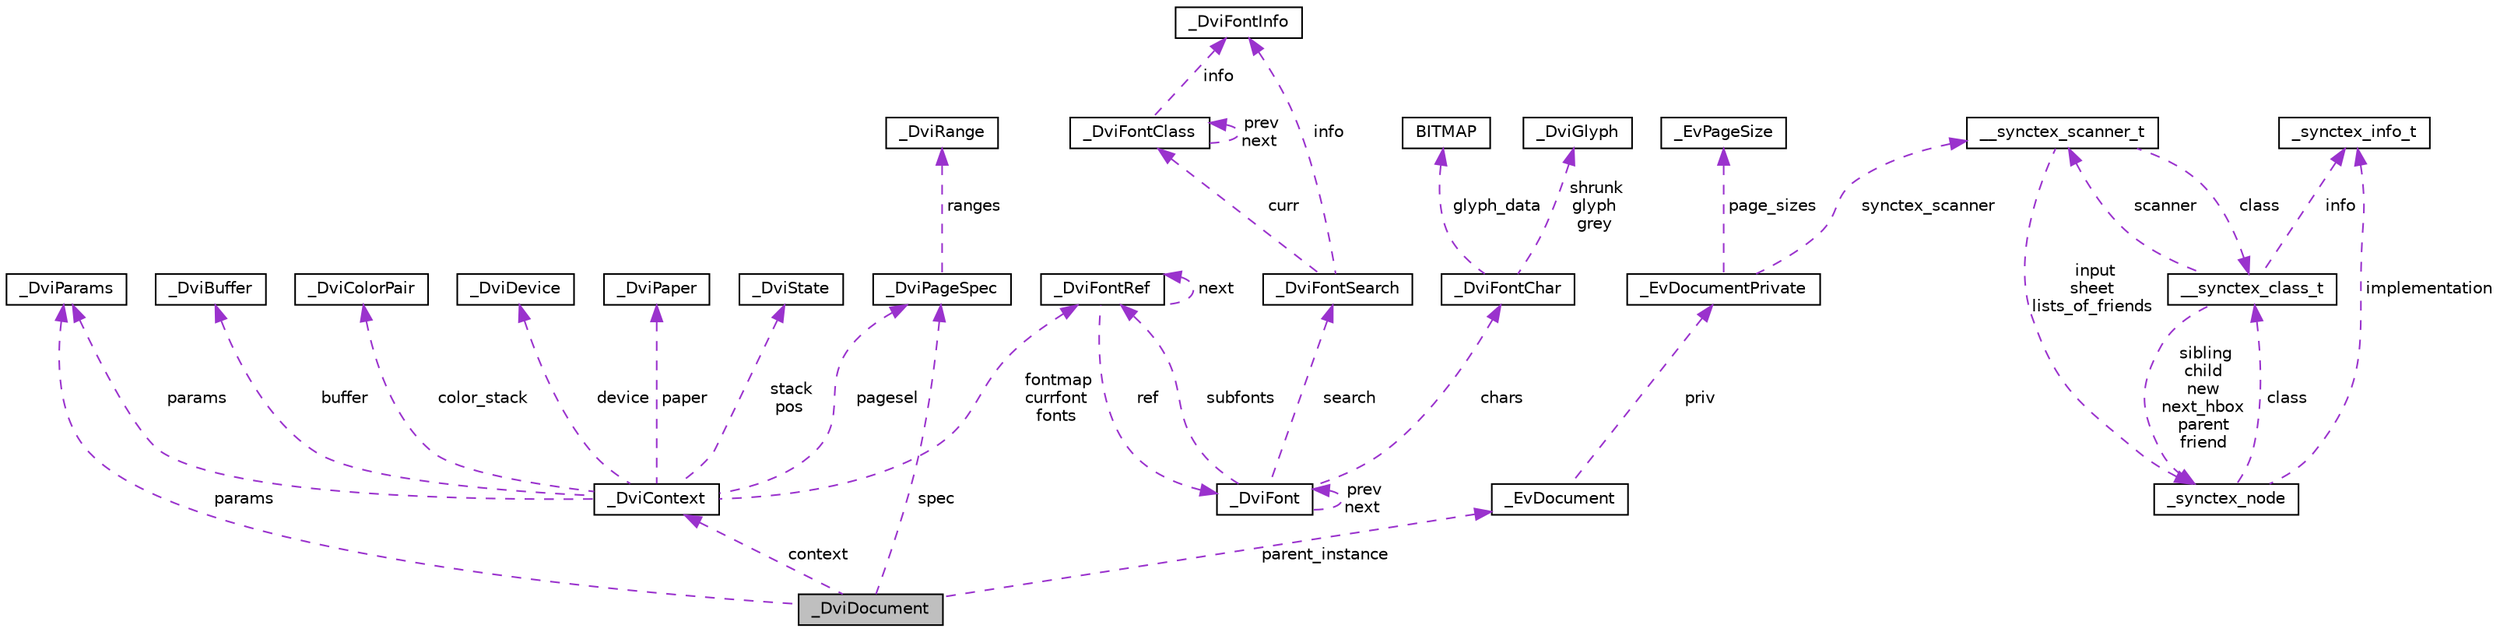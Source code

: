 digraph "_DviDocument"
{
  edge [fontname="Helvetica",fontsize="10",labelfontname="Helvetica",labelfontsize="10"];
  node [fontname="Helvetica",fontsize="10",shape=record];
  Node1 [label="_DviDocument",height=0.2,width=0.4,color="black", fillcolor="grey75", style="filled" fontcolor="black"];
  Node2 -> Node1 [dir="back",color="darkorchid3",fontsize="10",style="dashed",label=" params" ,fontname="Helvetica"];
  Node2 [label="_DviParams",height=0.2,width=0.4,color="black", fillcolor="white", style="filled",URL="$de/d23/struct__DviParams.html"];
  Node3 -> Node1 [dir="back",color="darkorchid3",fontsize="10",style="dashed",label=" context" ,fontname="Helvetica"];
  Node3 [label="_DviContext",height=0.2,width=0.4,color="black", fillcolor="white", style="filled",URL="$dc/d25/struct__DviContext.html"];
  Node4 -> Node3 [dir="back",color="darkorchid3",fontsize="10",style="dashed",label=" fontmap\ncurrfont\nfonts" ,fontname="Helvetica"];
  Node4 [label="_DviFontRef",height=0.2,width=0.4,color="black", fillcolor="white", style="filled",URL="$d4/d83/struct__DviFontRef.html"];
  Node4 -> Node4 [dir="back",color="darkorchid3",fontsize="10",style="dashed",label=" next" ,fontname="Helvetica"];
  Node5 -> Node4 [dir="back",color="darkorchid3",fontsize="10",style="dashed",label=" ref" ,fontname="Helvetica"];
  Node5 [label="_DviFont",height=0.2,width=0.4,color="black", fillcolor="white", style="filled",URL="$d9/db7/struct__DviFont.html"];
  Node4 -> Node5 [dir="back",color="darkorchid3",fontsize="10",style="dashed",label=" subfonts" ,fontname="Helvetica"];
  Node5 -> Node5 [dir="back",color="darkorchid3",fontsize="10",style="dashed",label=" prev\nnext" ,fontname="Helvetica"];
  Node6 -> Node5 [dir="back",color="darkorchid3",fontsize="10",style="dashed",label=" search" ,fontname="Helvetica"];
  Node6 [label="_DviFontSearch",height=0.2,width=0.4,color="black", fillcolor="white", style="filled",URL="$df/d69/struct__DviFontSearch.html"];
  Node7 -> Node6 [dir="back",color="darkorchid3",fontsize="10",style="dashed",label=" info" ,fontname="Helvetica"];
  Node7 [label="_DviFontInfo",height=0.2,width=0.4,color="black", fillcolor="white", style="filled",URL="$d5/da4/struct__DviFontInfo.html"];
  Node8 -> Node6 [dir="back",color="darkorchid3",fontsize="10",style="dashed",label=" curr" ,fontname="Helvetica"];
  Node8 [label="_DviFontClass",height=0.2,width=0.4,color="black", fillcolor="white", style="filled",URL="$d5/d4a/struct__DviFontClass.html"];
  Node7 -> Node8 [dir="back",color="darkorchid3",fontsize="10",style="dashed",label=" info" ,fontname="Helvetica"];
  Node8 -> Node8 [dir="back",color="darkorchid3",fontsize="10",style="dashed",label=" prev\nnext" ,fontname="Helvetica"];
  Node9 -> Node5 [dir="back",color="darkorchid3",fontsize="10",style="dashed",label=" chars" ,fontname="Helvetica"];
  Node9 [label="_DviFontChar",height=0.2,width=0.4,color="black", fillcolor="white", style="filled",URL="$d2/d43/struct__DviFontChar.html"];
  Node10 -> Node9 [dir="back",color="darkorchid3",fontsize="10",style="dashed",label=" shrunk\nglyph\ngrey" ,fontname="Helvetica"];
  Node10 [label="_DviGlyph",height=0.2,width=0.4,color="black", fillcolor="white", style="filled",URL="$da/d5e/struct__DviGlyph.html"];
  Node11 -> Node9 [dir="back",color="darkorchid3",fontsize="10",style="dashed",label=" glyph_data" ,fontname="Helvetica"];
  Node11 [label="BITMAP",height=0.2,width=0.4,color="black", fillcolor="white", style="filled",URL="$df/df2/structBITMAP.html"];
  Node12 -> Node3 [dir="back",color="darkorchid3",fontsize="10",style="dashed",label=" color_stack" ,fontname="Helvetica"];
  Node12 [label="_DviColorPair",height=0.2,width=0.4,color="black", fillcolor="white", style="filled",URL="$df/d14/struct__DviColorPair.html"];
  Node13 -> Node3 [dir="back",color="darkorchid3",fontsize="10",style="dashed",label=" device" ,fontname="Helvetica"];
  Node13 [label="_DviDevice",height=0.2,width=0.4,color="black", fillcolor="white", style="filled",URL="$d0/d0f/struct__DviDevice.html"];
  Node2 -> Node3 [dir="back",color="darkorchid3",fontsize="10",style="dashed",label=" params" ,fontname="Helvetica"];
  Node14 -> Node3 [dir="back",color="darkorchid3",fontsize="10",style="dashed",label=" paper" ,fontname="Helvetica"];
  Node14 [label="_DviPaper",height=0.2,width=0.4,color="black", fillcolor="white", style="filled",URL="$d2/d64/struct__DviPaper.html"];
  Node15 -> Node3 [dir="back",color="darkorchid3",fontsize="10",style="dashed",label=" stack\npos" ,fontname="Helvetica"];
  Node15 [label="_DviState",height=0.2,width=0.4,color="black", fillcolor="white", style="filled",URL="$d9/da9/struct__DviState.html"];
  Node16 -> Node3 [dir="back",color="darkorchid3",fontsize="10",style="dashed",label=" buffer" ,fontname="Helvetica"];
  Node16 [label="_DviBuffer",height=0.2,width=0.4,color="black", fillcolor="white", style="filled",URL="$de/dca/struct__DviBuffer.html"];
  Node17 -> Node3 [dir="back",color="darkorchid3",fontsize="10",style="dashed",label=" pagesel" ,fontname="Helvetica"];
  Node17 [label="_DviPageSpec",height=0.2,width=0.4,color="black", fillcolor="white", style="filled",URL="$d4/d03/struct__DviPageSpec.html"];
  Node18 -> Node17 [dir="back",color="darkorchid3",fontsize="10",style="dashed",label=" ranges" ,fontname="Helvetica"];
  Node18 [label="_DviRange",height=0.2,width=0.4,color="black", fillcolor="white", style="filled",URL="$d8/d60/struct__DviRange.html"];
  Node19 -> Node1 [dir="back",color="darkorchid3",fontsize="10",style="dashed",label=" parent_instance" ,fontname="Helvetica"];
  Node19 [label="_EvDocument",height=0.2,width=0.4,color="black", fillcolor="white", style="filled",URL="$db/d02/struct__EvDocument.html"];
  Node20 -> Node19 [dir="back",color="darkorchid3",fontsize="10",style="dashed",label=" priv" ,fontname="Helvetica"];
  Node20 [label="_EvDocumentPrivate",height=0.2,width=0.4,color="black", fillcolor="white", style="filled",URL="$d6/da7/struct__EvDocumentPrivate.html"];
  Node21 -> Node20 [dir="back",color="darkorchid3",fontsize="10",style="dashed",label=" page_sizes" ,fontname="Helvetica"];
  Node21 [label="_EvPageSize",height=0.2,width=0.4,color="black", fillcolor="white", style="filled",URL="$d8/dec/struct__EvPageSize.html"];
  Node22 -> Node20 [dir="back",color="darkorchid3",fontsize="10",style="dashed",label=" synctex_scanner" ,fontname="Helvetica"];
  Node22 [label="__synctex_scanner_t",height=0.2,width=0.4,color="black", fillcolor="white", style="filled",URL="$d6/ddd/struct____synctex__scanner__t.html"];
  Node23 -> Node22 [dir="back",color="darkorchid3",fontsize="10",style="dashed",label=" input\nsheet\nlists_of_friends" ,fontname="Helvetica"];
  Node23 [label="_synctex_node",height=0.2,width=0.4,color="black", fillcolor="white", style="filled",URL="$dd/d4f/struct__synctex__node.html"];
  Node24 -> Node23 [dir="back",color="darkorchid3",fontsize="10",style="dashed",label=" implementation" ,fontname="Helvetica"];
  Node24 [label="_synctex_info_t",height=0.2,width=0.4,color="black", fillcolor="white", style="filled",URL="$d2/da8/union__synctex__info__t.html"];
  Node25 -> Node23 [dir="back",color="darkorchid3",fontsize="10",style="dashed",label=" class" ,fontname="Helvetica"];
  Node25 [label="__synctex_class_t",height=0.2,width=0.4,color="black", fillcolor="white", style="filled",URL="$d2/dd6/struct____synctex__class__t.html"];
  Node23 -> Node25 [dir="back",color="darkorchid3",fontsize="10",style="dashed",label=" sibling\nchild\nnew\nnext_hbox\nparent\nfriend" ,fontname="Helvetica"];
  Node24 -> Node25 [dir="back",color="darkorchid3",fontsize="10",style="dashed",label=" info" ,fontname="Helvetica"];
  Node22 -> Node25 [dir="back",color="darkorchid3",fontsize="10",style="dashed",label=" scanner" ,fontname="Helvetica"];
  Node25 -> Node22 [dir="back",color="darkorchid3",fontsize="10",style="dashed",label=" class" ,fontname="Helvetica"];
  Node17 -> Node1 [dir="back",color="darkorchid3",fontsize="10",style="dashed",label=" spec" ,fontname="Helvetica"];
}
